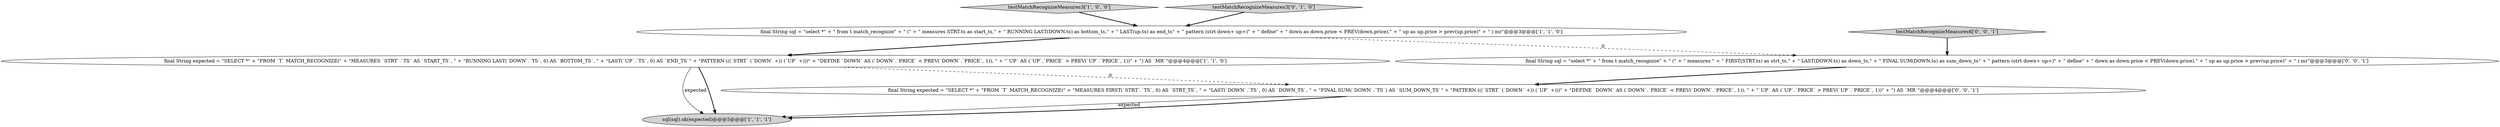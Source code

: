 digraph {
1 [style = filled, label = "sql(sql).ok(expected)@@@5@@@['1', '1', '1']", fillcolor = lightgray, shape = ellipse image = "AAA0AAABBB1BBB"];
2 [style = filled, label = "final String sql = \"select *\" + \" from t match_recognize\" + \" (\" + \" measures STRT.ts as start_ts,\" + \" RUNNING LAST(DOWN.ts) as bottom_ts,\" + \" LAST(up.ts) as end_ts\" + \" pattern (strt down+ up+)\" + \" define\" + \" down as down.price < PREV(down.price),\" + \" up as up.price > prev(up.price)\" + \" ) mr\"@@@3@@@['1', '1', '0']", fillcolor = white, shape = ellipse image = "AAA0AAABBB1BBB"];
6 [style = filled, label = "testMatchRecognizeMeasures6['0', '0', '1']", fillcolor = lightgray, shape = diamond image = "AAA0AAABBB3BBB"];
5 [style = filled, label = "final String sql = \"select *\" + \" from t match_recognize\" + \" (\" + \" measures \" + \" FIRST(STRT.ts) as strt_ts,\" + \" LAST(DOWN.ts) as down_ts,\" + \" FINAL SUM(DOWN.ts) as sum_down_ts\" + \" pattern (strt down+ up+)\" + \" define\" + \" down as down.price < PREV(down.price),\" + \" up as up.price > prev(up.price)\" + \" ) mr\"@@@3@@@['0', '0', '1']", fillcolor = white, shape = ellipse image = "AAA0AAABBB3BBB"];
3 [style = filled, label = "testMatchRecognizeMeasures3['1', '0', '0']", fillcolor = lightgray, shape = diamond image = "AAA0AAABBB1BBB"];
0 [style = filled, label = "final String expected = \"SELECT *\" + \"FROM `T` MATCH_RECOGNIZE(\" + \"MEASURES `STRT`.`TS` AS `START_TS`, \" + \"RUNNING LAST(`DOWN`.`TS`, 0) AS `BOTTOM_TS`, \" + \"LAST(`UP`.`TS`, 0) AS `END_TS`\" + \"PATTERN (((`STRT` (`DOWN` +)) (`UP` +)))\" + \"DEFINE `DOWN` AS (`DOWN`.`PRICE` < PREV(`DOWN`.`PRICE`, 1)), \" + \"`UP` AS (`UP`.`PRICE` > PREV(`UP`.`PRICE`, 1))\" + \") AS `MR`\"@@@4@@@['1', '1', '0']", fillcolor = white, shape = ellipse image = "AAA0AAABBB1BBB"];
7 [style = filled, label = "final String expected = \"SELECT *\" + \"FROM `T` MATCH_RECOGNIZE(\" + \"MEASURES FIRST(`STRT`.`TS`, 0) AS `STRT_TS`, \" + \"LAST(`DOWN`.`TS`, 0) AS `DOWN_TS`, \" + \"FINAL SUM(`DOWN`.`TS`) AS `SUM_DOWN_TS`\" + \"PATTERN (((`STRT` (`DOWN` +)) (`UP` +)))\" + \"DEFINE `DOWN` AS (`DOWN`.`PRICE` < PREV(`DOWN`.`PRICE`, 1)), \" + \"`UP` AS (`UP`.`PRICE` > PREV(`UP`.`PRICE`, 1))\" + \") AS `MR`\"@@@4@@@['0', '0', '1']", fillcolor = white, shape = ellipse image = "AAA0AAABBB3BBB"];
4 [style = filled, label = "testMatchRecognizeMeasures3['0', '1', '0']", fillcolor = lightgray, shape = diamond image = "AAA0AAABBB2BBB"];
0->1 [style = solid, label="expected"];
7->1 [style = solid, label="expected"];
5->7 [style = bold, label=""];
6->5 [style = bold, label=""];
2->5 [style = dashed, label="0"];
2->0 [style = bold, label=""];
7->1 [style = bold, label=""];
4->2 [style = bold, label=""];
3->2 [style = bold, label=""];
0->7 [style = dashed, label="0"];
0->1 [style = bold, label=""];
}
